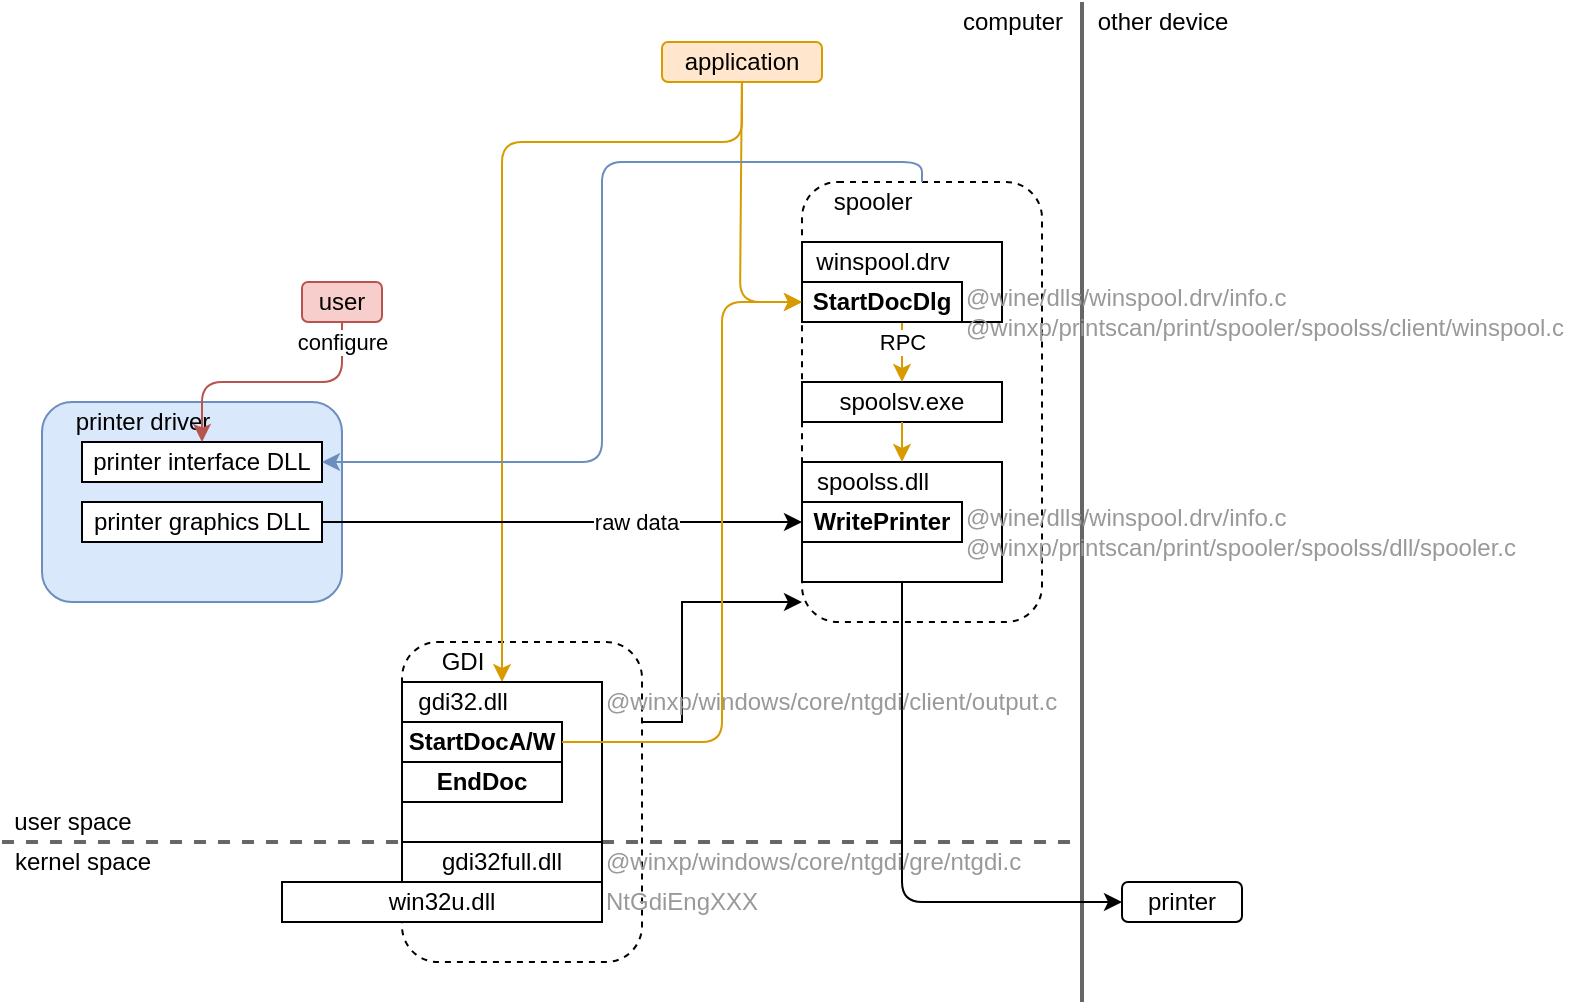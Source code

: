 <mxfile compressed="false" version="13.3.9" type="device">
  <diagram id="W21upMZyVLAyHN0sAPv0" name="Page-1">
    <mxGraphModel dx="1038" dy="1736" grid="1" gridSize="10" guides="0" tooltips="1" connect="1" arrows="1" fold="1" page="1" pageScale="1" pageWidth="850" pageHeight="1100" math="0" shadow="0">
      <root>
        <mxCell id="0" />
        <mxCell id="1" parent="0" />
        <mxCell id="OUWKCUL6RZ-1nESzooJH-27" value="" style="rounded=1;whiteSpace=wrap;html=1;fillColor=none;dashed=1;" parent="1" vertex="1">
          <mxGeometry x="260" y="200" width="120" height="160" as="geometry" />
        </mxCell>
        <mxCell id="mqqWP-_iaSo7gYqGqVhJ-5" value="" style="rounded=1;whiteSpace=wrap;html=1;dashed=1;fillColor=none;" parent="1" vertex="1">
          <mxGeometry x="460" y="-30" width="120" height="220" as="geometry" />
        </mxCell>
        <mxCell id="OUWKCUL6RZ-1nESzooJH-7" value="" style="endArrow=classic;html=1;fillColor=#ffe6cc;strokeColor=#d79b00;" parent="1" source="mqqWP-_iaSo7gYqGqVhJ-22" target="UjXm60ALDMmRyu_Ofdnu-3" edge="1">
          <mxGeometry width="50" height="50" relative="1" as="geometry">
            <mxPoint x="210" y="-20" as="sourcePoint" />
            <mxPoint x="260" y="-70" as="targetPoint" />
            <Array as="points">
              <mxPoint x="429" y="30" />
            </Array>
          </mxGeometry>
        </mxCell>
        <mxCell id="mqqWP-_iaSo7gYqGqVhJ-18" value="" style="endArrow=none;html=1;dashed=1;fillColor=#f5f5f5;strokeColor=#666666;strokeWidth=2;" parent="1" edge="1">
          <mxGeometry width="50" height="50" relative="1" as="geometry">
            <mxPoint x="60" y="300" as="sourcePoint" />
            <mxPoint x="600" y="300" as="targetPoint" />
          </mxGeometry>
        </mxCell>
        <mxCell id="mqqWP-_iaSo7gYqGqVhJ-8" value="" style="rounded=1;whiteSpace=wrap;html=1;fillColor=#dae8fc;strokeColor=#6c8ebf;" parent="1" vertex="1">
          <mxGeometry x="80" y="80" width="150" height="100" as="geometry" />
        </mxCell>
        <mxCell id="mqqWP-_iaSo7gYqGqVhJ-6" style="edgeStyle=orthogonalEdgeStyle;rounded=0;orthogonalLoop=1;jettySize=auto;html=1;" parent="1" source="OUWKCUL6RZ-1nESzooJH-27" target="mqqWP-_iaSo7gYqGqVhJ-5" edge="1">
          <mxGeometry relative="1" as="geometry">
            <Array as="points">
              <mxPoint x="400" y="240" />
              <mxPoint x="400" y="180" />
            </Array>
            <mxPoint x="360" y="240" as="sourcePoint" />
          </mxGeometry>
        </mxCell>
        <mxCell id="mqqWP-_iaSo7gYqGqVhJ-2" value="printer graphics DLL" style="rounded=0;whiteSpace=wrap;html=1;" parent="1" vertex="1">
          <mxGeometry x="100" y="130" width="120" height="20" as="geometry" />
        </mxCell>
        <mxCell id="mqqWP-_iaSo7gYqGqVhJ-4" value="printer interface DLL" style="rounded=0;whiteSpace=wrap;html=1;" parent="1" vertex="1">
          <mxGeometry x="100" y="100" width="120" height="20" as="geometry" />
        </mxCell>
        <mxCell id="mqqWP-_iaSo7gYqGqVhJ-9" value="user" style="rounded=1;whiteSpace=wrap;html=1;fillColor=#f8cecc;strokeColor=#b85450;" parent="1" vertex="1">
          <mxGeometry x="210" y="20" width="40" height="20" as="geometry" />
        </mxCell>
        <mxCell id="mqqWP-_iaSo7gYqGqVhJ-16" value="&lt;span&gt;printer driver&lt;/span&gt;" style="text;html=1;align=center;verticalAlign=middle;resizable=0;points=[];autosize=1;" parent="1" vertex="1">
          <mxGeometry x="90" y="80" width="80" height="20" as="geometry" />
        </mxCell>
        <mxCell id="mqqWP-_iaSo7gYqGqVhJ-20" value="user space" style="text;html=1;align=center;verticalAlign=middle;resizable=0;points=[];autosize=1;" parent="1" vertex="1">
          <mxGeometry x="60" y="280" width="70" height="20" as="geometry" />
        </mxCell>
        <mxCell id="mqqWP-_iaSo7gYqGqVhJ-21" value="kernel space" style="text;html=1;align=center;verticalAlign=middle;resizable=0;points=[];autosize=1;" parent="1" vertex="1">
          <mxGeometry x="60" y="300" width="80" height="20" as="geometry" />
        </mxCell>
        <mxCell id="mqqWP-_iaSo7gYqGqVhJ-22" value="application" style="rounded=1;whiteSpace=wrap;html=1;fillColor=#ffe6cc;strokeColor=#d79b00;" parent="1" vertex="1">
          <mxGeometry x="390" y="-100" width="80" height="20" as="geometry" />
        </mxCell>
        <mxCell id="mqqWP-_iaSo7gYqGqVhJ-25" value="printer" style="rounded=1;whiteSpace=wrap;html=1;" parent="1" vertex="1">
          <mxGeometry x="620" y="320" width="60" height="20" as="geometry" />
        </mxCell>
        <mxCell id="mqqWP-_iaSo7gYqGqVhJ-26" value="" style="endArrow=none;html=1;strokeWidth=2;fillColor=#f5f5f5;strokeColor=#666666;" parent="1" edge="1">
          <mxGeometry width="50" height="50" relative="1" as="geometry">
            <mxPoint x="600" y="380" as="sourcePoint" />
            <mxPoint x="600" y="-120" as="targetPoint" />
          </mxGeometry>
        </mxCell>
        <mxCell id="mqqWP-_iaSo7gYqGqVhJ-28" value="" style="rounded=0;whiteSpace=wrap;html=1;" parent="1" vertex="1">
          <mxGeometry x="460" y="110" width="100" height="60" as="geometry" />
        </mxCell>
        <mxCell id="mqqWP-_iaSo7gYqGqVhJ-32" value="&lt;span&gt;spoolss.dll&lt;/span&gt;" style="text;html=1;align=center;verticalAlign=middle;resizable=0;points=[];autosize=1;" parent="1" vertex="1">
          <mxGeometry x="460" y="110" width="70" height="20" as="geometry" />
        </mxCell>
        <mxCell id="mqqWP-_iaSo7gYqGqVhJ-30" value="&lt;b&gt;WritePrinter&lt;/b&gt;" style="rounded=0;whiteSpace=wrap;html=1;" parent="1" vertex="1">
          <mxGeometry x="460" y="130" width="80" height="20" as="geometry" />
        </mxCell>
        <mxCell id="mqqWP-_iaSo7gYqGqVhJ-31" value="&lt;font color=&quot;#999999&quot;&gt;&lt;span&gt;@wine/dlls/winspool.drv/info.c&lt;/span&gt;&lt;br&gt;&lt;span&gt;@winxp/printscan/print/spooler/spoolss/dll/spooler.c&lt;/span&gt;&lt;/font&gt;" style="text;html=1;align=left;verticalAlign=middle;resizable=0;points=[];autosize=1;" parent="1" vertex="1">
          <mxGeometry x="540" y="130" width="290" height="30" as="geometry" />
        </mxCell>
        <mxCell id="OUWKCUL6RZ-1nESzooJH-2" value="" style="rounded=0;whiteSpace=wrap;html=1;" parent="1" vertex="1">
          <mxGeometry x="460" width="100" height="40" as="geometry" />
        </mxCell>
        <mxCell id="OUWKCUL6RZ-1nESzooJH-4" value="spoolsv.exe" style="rounded=0;whiteSpace=wrap;html=1;" parent="1" vertex="1">
          <mxGeometry x="460" y="70" width="100" height="20" as="geometry" />
        </mxCell>
        <mxCell id="OUWKCUL6RZ-1nESzooJH-8" value="" style="endArrow=classic;html=1;fillColor=#ffe6cc;strokeColor=#d79b00;" parent="1" source="mqqWP-_iaSo7gYqGqVhJ-22" target="OUWKCUL6RZ-1nESzooJH-23" edge="1">
          <mxGeometry width="50" height="50" relative="1" as="geometry">
            <mxPoint x="220" y="10" as="sourcePoint" />
            <mxPoint x="330" y="220" as="targetPoint" />
            <Array as="points">
              <mxPoint x="430" y="-50" />
              <mxPoint x="310" y="-50" />
            </Array>
          </mxGeometry>
        </mxCell>
        <mxCell id="OUWKCUL6RZ-1nESzooJH-9" value="" style="endArrow=classic;html=1;fillColor=#dae8fc;strokeColor=#6c8ebf;" parent="1" source="mqqWP-_iaSo7gYqGqVhJ-5" target="mqqWP-_iaSo7gYqGqVhJ-4" edge="1">
          <mxGeometry width="50" height="50" relative="1" as="geometry">
            <mxPoint x="250" as="sourcePoint" />
            <mxPoint x="300" y="-50" as="targetPoint" />
            <Array as="points">
              <mxPoint x="520" y="-40" />
              <mxPoint x="360" y="-40" />
              <mxPoint x="360" y="110" />
            </Array>
          </mxGeometry>
        </mxCell>
        <mxCell id="OUWKCUL6RZ-1nESzooJH-11" value="RPC" style="endArrow=classic;html=1;fillColor=#ffe6cc;strokeColor=#d79b00;" parent="1" source="OUWKCUL6RZ-1nESzooJH-2" target="OUWKCUL6RZ-1nESzooJH-4" edge="1">
          <mxGeometry x="-0.333" width="50" height="50" relative="1" as="geometry">
            <mxPoint x="240" y="-10" as="sourcePoint" />
            <mxPoint x="290" y="-60" as="targetPoint" />
            <mxPoint as="offset" />
          </mxGeometry>
        </mxCell>
        <mxCell id="OUWKCUL6RZ-1nESzooJH-13" value="" style="endArrow=classic;html=1;fillColor=#ffe6cc;strokeColor=#d79b00;" parent="1" source="OUWKCUL6RZ-1nESzooJH-4" target="mqqWP-_iaSo7gYqGqVhJ-28" edge="1">
          <mxGeometry width="50" height="50" relative="1" as="geometry">
            <mxPoint x="380" y="110" as="sourcePoint" />
            <mxPoint x="430" y="60" as="targetPoint" />
          </mxGeometry>
        </mxCell>
        <mxCell id="OUWKCUL6RZ-1nESzooJH-14" value="" style="endArrow=classic;html=1;" parent="1" source="mqqWP-_iaSo7gYqGqVhJ-28" target="mqqWP-_iaSo7gYqGqVhJ-25" edge="1">
          <mxGeometry width="50" height="50" relative="1" as="geometry">
            <mxPoint x="450" y="320" as="sourcePoint" />
            <mxPoint x="500" y="270" as="targetPoint" />
            <Array as="points">
              <mxPoint x="510" y="330" />
            </Array>
          </mxGeometry>
        </mxCell>
        <mxCell id="mqqWP-_iaSo7gYqGqVhJ-29" value="&lt;span&gt;spooler&lt;/span&gt;" style="text;html=1;align=center;verticalAlign=middle;resizable=0;points=[];autosize=1;" parent="1" vertex="1">
          <mxGeometry x="470" y="-30" width="50" height="20" as="geometry" />
        </mxCell>
        <mxCell id="OUWKCUL6RZ-1nESzooJH-17" value="configure" style="endArrow=classic;html=1;fillColor=#f8cecc;strokeColor=#b85450;" parent="1" source="mqqWP-_iaSo7gYqGqVhJ-9" target="mqqWP-_iaSo7gYqGqVhJ-4" edge="1">
          <mxGeometry x="-0.846" width="50" height="50" relative="1" as="geometry">
            <mxPoint x="260" y="90" as="sourcePoint" />
            <mxPoint x="310" y="40" as="targetPoint" />
            <Array as="points">
              <mxPoint x="230" y="70" />
              <mxPoint x="160" y="70" />
            </Array>
            <mxPoint as="offset" />
          </mxGeometry>
        </mxCell>
        <mxCell id="OUWKCUL6RZ-1nESzooJH-18" value="raw data" style="endArrow=classic;html=1;" parent="1" source="mqqWP-_iaSo7gYqGqVhJ-2" target="mqqWP-_iaSo7gYqGqVhJ-30" edge="1">
          <mxGeometry x="0.304" width="50" height="50" relative="1" as="geometry">
            <mxPoint x="230" y="230" as="sourcePoint" />
            <mxPoint x="280" y="180" as="targetPoint" />
            <Array as="points" />
            <mxPoint as="offset" />
          </mxGeometry>
        </mxCell>
        <mxCell id="OUWKCUL6RZ-1nESzooJH-22" value="&lt;font color=&quot;#999999&quot;&gt;@winxp/windows/core/ntgdi/client/output.c&lt;/font&gt;" style="text;html=1;align=left;verticalAlign=middle;resizable=0;points=[];autosize=1;" parent="1" vertex="1">
          <mxGeometry x="360" y="220" width="240" height="20" as="geometry" />
        </mxCell>
        <mxCell id="OUWKCUL6RZ-1nESzooJH-23" value="" style="rounded=0;whiteSpace=wrap;html=1;fillColor=#ffffff;" parent="1" vertex="1">
          <mxGeometry x="260" y="220" width="100" height="80" as="geometry" />
        </mxCell>
        <mxCell id="OUWKCUL6RZ-1nESzooJH-24" value="gdi32full.dll" style="rounded=0;whiteSpace=wrap;html=1;fillColor=#ffffff;" parent="1" vertex="1">
          <mxGeometry x="260" y="300" width="100" height="20" as="geometry" />
        </mxCell>
        <mxCell id="OUWKCUL6RZ-1nESzooJH-25" value="win32u.dll" style="rounded=0;whiteSpace=wrap;html=1;fillColor=#ffffff;" parent="1" vertex="1">
          <mxGeometry x="200" y="320" width="160" height="20" as="geometry" />
        </mxCell>
        <mxCell id="OUWKCUL6RZ-1nESzooJH-26" value="&lt;span&gt;gdi32.dll&lt;/span&gt;" style="text;html=1;align=center;verticalAlign=middle;resizable=0;points=[];autosize=1;" parent="1" vertex="1">
          <mxGeometry x="260" y="220" width="60" height="20" as="geometry" />
        </mxCell>
        <mxCell id="OUWKCUL6RZ-1nESzooJH-19" value="&lt;b&gt;StartDocA/W&lt;/b&gt;" style="rounded=0;whiteSpace=wrap;html=1;" parent="1" vertex="1">
          <mxGeometry x="260" y="240" width="80" height="20" as="geometry" />
        </mxCell>
        <mxCell id="OUWKCUL6RZ-1nESzooJH-20" value="&lt;b&gt;EndDoc&lt;/b&gt;" style="rounded=0;whiteSpace=wrap;html=1;" parent="1" vertex="1">
          <mxGeometry x="260" y="260" width="80" height="20" as="geometry" />
        </mxCell>
        <mxCell id="OUWKCUL6RZ-1nESzooJH-29" value="GDI" style="text;html=1;align=center;verticalAlign=middle;resizable=0;points=[];autosize=1;" parent="1" vertex="1">
          <mxGeometry x="270" y="200" width="40" height="20" as="geometry" />
        </mxCell>
        <mxCell id="OUWKCUL6RZ-1nESzooJH-31" value="&lt;font color=&quot;#999999&quot;&gt;NtGdiEngXXX&lt;/font&gt;" style="text;html=1;align=left;verticalAlign=middle;resizable=0;points=[];autosize=1;" parent="1" vertex="1">
          <mxGeometry x="360" y="320" width="90" height="20" as="geometry" />
        </mxCell>
        <mxCell id="OUWKCUL6RZ-1nESzooJH-32" value="&lt;font color=&quot;#999999&quot;&gt;@winxp/windows/core/ntgdi/gre/ntgdi.c&lt;/font&gt;" style="text;html=1;align=left;verticalAlign=middle;resizable=0;points=[];autosize=1;" parent="1" vertex="1">
          <mxGeometry x="360" y="300" width="220" height="20" as="geometry" />
        </mxCell>
        <mxCell id="5qIvvKBdBN0BCXnBoauh-4" value="computer" style="text;html=1;align=center;verticalAlign=middle;resizable=0;points=[];autosize=1;" parent="1" vertex="1">
          <mxGeometry x="530" y="-120" width="70" height="20" as="geometry" />
        </mxCell>
        <mxCell id="5qIvvKBdBN0BCXnBoauh-5" value="other device" style="text;html=1;align=center;verticalAlign=middle;resizable=0;points=[];autosize=1;" parent="1" vertex="1">
          <mxGeometry x="600" y="-120" width="80" height="20" as="geometry" />
        </mxCell>
        <mxCell id="UjXm60ALDMmRyu_Ofdnu-1" value="&lt;span&gt;winspool.drv&lt;/span&gt;" style="text;html=1;align=center;verticalAlign=middle;resizable=0;points=[];autosize=1;" parent="1" vertex="1">
          <mxGeometry x="460" width="80" height="20" as="geometry" />
        </mxCell>
        <mxCell id="UjXm60ALDMmRyu_Ofdnu-3" value="&lt;b&gt;StartDocDlg&lt;/b&gt;" style="rounded=0;whiteSpace=wrap;html=1;" parent="1" vertex="1">
          <mxGeometry x="460" y="20" width="80" height="20" as="geometry" />
        </mxCell>
        <mxCell id="UjXm60ALDMmRyu_Ofdnu-5" value="&lt;font color=&quot;#999999&quot;&gt;@wine/dlls/winspool.drv/info.c&lt;br&gt;@winxp/printscan/print/spooler/spoolss/client/winspool.c&lt;br&gt;&lt;/font&gt;" style="text;html=1;align=left;verticalAlign=middle;resizable=0;points=[];autosize=1;" parent="1" vertex="1">
          <mxGeometry x="540" y="20" width="310" height="30" as="geometry" />
        </mxCell>
        <mxCell id="OUWKCUL6RZ-1nESzooJH-16" value="" style="endArrow=classic;html=1;fillColor=#ffe6cc;strokeColor=#d79b00;" parent="1" source="OUWKCUL6RZ-1nESzooJH-19" target="UjXm60ALDMmRyu_Ofdnu-3" edge="1">
          <mxGeometry width="50" height="50" relative="1" as="geometry">
            <mxPoint x="360" y="290" as="sourcePoint" />
            <mxPoint x="480" y="290" as="targetPoint" />
            <Array as="points">
              <mxPoint x="420" y="250" />
              <mxPoint x="420" y="30" />
            </Array>
          </mxGeometry>
        </mxCell>
      </root>
    </mxGraphModel>
  </diagram>
</mxfile>
